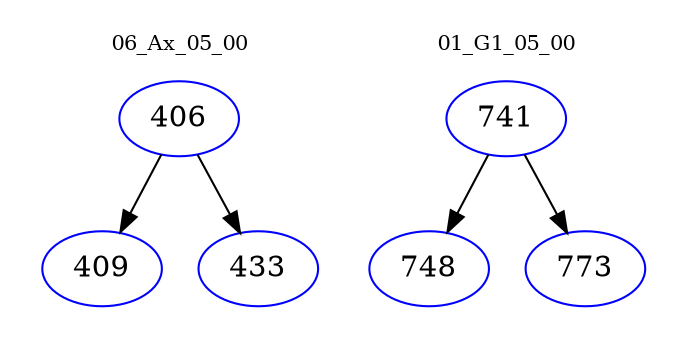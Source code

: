 digraph{
subgraph cluster_0 {
color = white
label = "06_Ax_05_00";
fontsize=10;
T0_406 [label="406", color="blue"]
T0_406 -> T0_409 [color="black"]
T0_409 [label="409", color="blue"]
T0_406 -> T0_433 [color="black"]
T0_433 [label="433", color="blue"]
}
subgraph cluster_1 {
color = white
label = "01_G1_05_00";
fontsize=10;
T1_741 [label="741", color="blue"]
T1_741 -> T1_748 [color="black"]
T1_748 [label="748", color="blue"]
T1_741 -> T1_773 [color="black"]
T1_773 [label="773", color="blue"]
}
}

